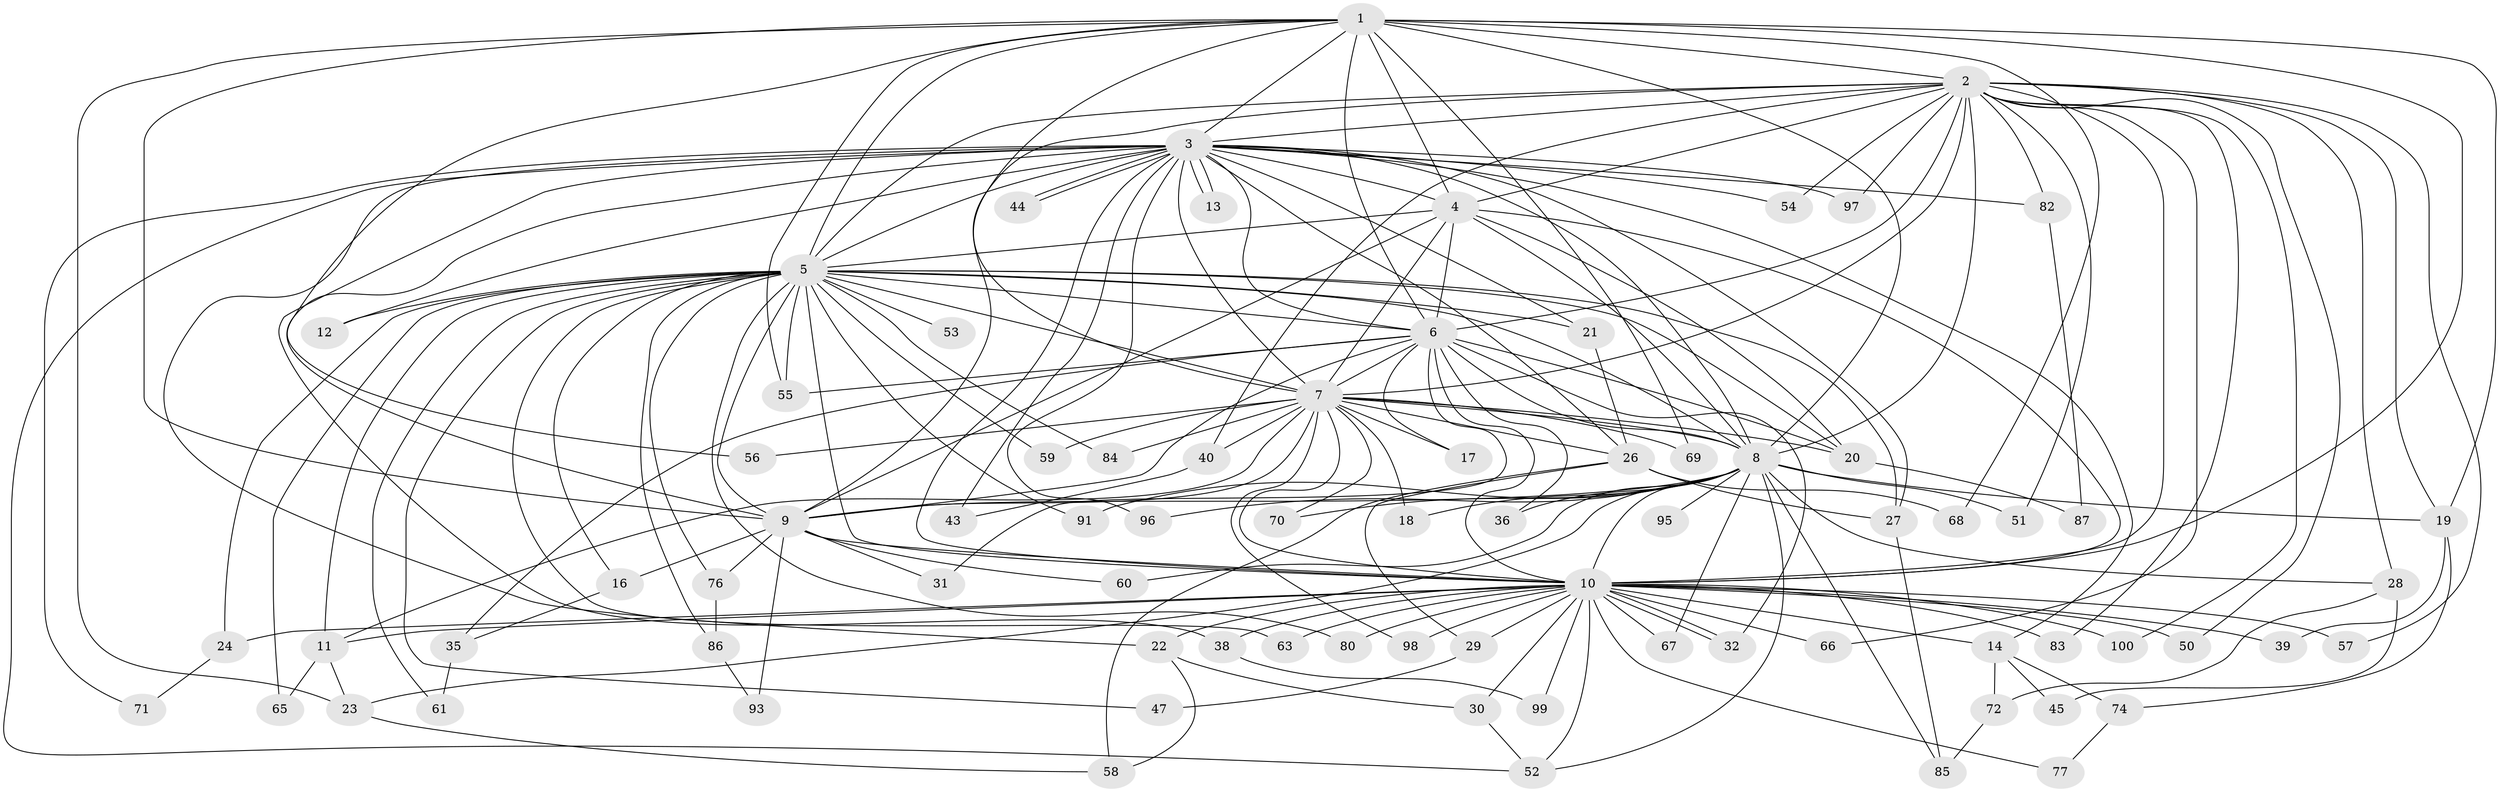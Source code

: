 // original degree distribution, {16: 0.02, 22: 0.02, 28: 0.01, 12: 0.01, 31: 0.01, 25: 0.01, 15: 0.01, 33: 0.01, 5: 0.03, 2: 0.57, 3: 0.22, 4: 0.07, 7: 0.01}
// Generated by graph-tools (version 1.1) at 2025/11/02/21/25 10:11:08]
// undirected, 78 vertices, 192 edges
graph export_dot {
graph [start="1"]
  node [color=gray90,style=filled];
  1 [super="+92"];
  2 [super="+49"];
  3 [super="+46"];
  4 [super="+73"];
  5 [super="+37"];
  6 [super="+48"];
  7 [super="+62"];
  8 [super="+88"];
  9 [super="+25"];
  10 [super="+79"];
  11 [super="+15"];
  12;
  13;
  14;
  16;
  17;
  18;
  19 [super="+34"];
  20 [super="+41"];
  21;
  22;
  23 [super="+42"];
  24 [super="+33"];
  26 [super="+90"];
  27 [super="+75"];
  28;
  29;
  30;
  31;
  32;
  35;
  36;
  38;
  39;
  40;
  43;
  44;
  45;
  47;
  50;
  51;
  52 [super="+78"];
  53;
  54;
  55 [super="+94"];
  56;
  57 [super="+81"];
  58 [super="+64"];
  59;
  60;
  61;
  63;
  65;
  66;
  67;
  68;
  69;
  70;
  71;
  72 [super="+89"];
  74;
  76;
  77;
  80;
  82;
  83;
  84;
  85;
  86;
  87;
  91;
  93;
  95;
  96;
  97;
  98;
  99;
  100;
  1 -- 2 [weight=2];
  1 -- 3;
  1 -- 4;
  1 -- 5;
  1 -- 6;
  1 -- 7;
  1 -- 8;
  1 -- 9;
  1 -- 10;
  1 -- 19;
  1 -- 23;
  1 -- 55;
  1 -- 56;
  1 -- 68;
  1 -- 69;
  2 -- 3;
  2 -- 4 [weight=2];
  2 -- 5;
  2 -- 6;
  2 -- 7;
  2 -- 8;
  2 -- 9;
  2 -- 10;
  2 -- 28;
  2 -- 40;
  2 -- 50;
  2 -- 51;
  2 -- 57;
  2 -- 66;
  2 -- 82;
  2 -- 83;
  2 -- 97;
  2 -- 100;
  2 -- 54;
  2 -- 19;
  3 -- 4;
  3 -- 5 [weight=2];
  3 -- 6;
  3 -- 7;
  3 -- 8;
  3 -- 9;
  3 -- 10;
  3 -- 12;
  3 -- 13;
  3 -- 13;
  3 -- 14;
  3 -- 21;
  3 -- 22;
  3 -- 38;
  3 -- 43;
  3 -- 44;
  3 -- 44;
  3 -- 54;
  3 -- 71;
  3 -- 82;
  3 -- 96;
  3 -- 97;
  3 -- 27;
  3 -- 52;
  3 -- 26;
  4 -- 5;
  4 -- 6;
  4 -- 7;
  4 -- 8;
  4 -- 9 [weight=2];
  4 -- 10;
  4 -- 20;
  5 -- 6;
  5 -- 7;
  5 -- 8 [weight=3];
  5 -- 9;
  5 -- 10;
  5 -- 11;
  5 -- 12;
  5 -- 16;
  5 -- 20;
  5 -- 21;
  5 -- 24 [weight=2];
  5 -- 27;
  5 -- 47;
  5 -- 53 [weight=2];
  5 -- 59;
  5 -- 61;
  5 -- 65;
  5 -- 76;
  5 -- 80;
  5 -- 84;
  5 -- 86;
  5 -- 91;
  5 -- 63;
  5 -- 55;
  6 -- 7;
  6 -- 8;
  6 -- 9;
  6 -- 10;
  6 -- 17;
  6 -- 20;
  6 -- 31;
  6 -- 35;
  6 -- 36;
  6 -- 55;
  6 -- 32;
  7 -- 8;
  7 -- 9;
  7 -- 10 [weight=2];
  7 -- 11;
  7 -- 17;
  7 -- 18;
  7 -- 26;
  7 -- 40;
  7 -- 56;
  7 -- 59;
  7 -- 69;
  7 -- 70;
  7 -- 84;
  7 -- 98;
  7 -- 20;
  8 -- 9;
  8 -- 10;
  8 -- 18;
  8 -- 19;
  8 -- 23;
  8 -- 28;
  8 -- 36;
  8 -- 51;
  8 -- 52;
  8 -- 60;
  8 -- 67;
  8 -- 70;
  8 -- 85;
  8 -- 91;
  8 -- 95 [weight=2];
  8 -- 96;
  9 -- 10;
  9 -- 16;
  9 -- 31;
  9 -- 60;
  9 -- 76;
  9 -- 93;
  10 -- 14;
  10 -- 22;
  10 -- 24;
  10 -- 29;
  10 -- 30;
  10 -- 32;
  10 -- 32;
  10 -- 38;
  10 -- 39;
  10 -- 50;
  10 -- 57 [weight=2];
  10 -- 63;
  10 -- 66;
  10 -- 67;
  10 -- 77;
  10 -- 80;
  10 -- 83;
  10 -- 98;
  10 -- 99;
  10 -- 100;
  10 -- 52;
  10 -- 11;
  11 -- 65;
  11 -- 23;
  14 -- 45;
  14 -- 72;
  14 -- 74;
  16 -- 35;
  19 -- 39;
  19 -- 74;
  20 -- 87;
  21 -- 26;
  22 -- 30;
  22 -- 58;
  23 -- 58;
  24 -- 71;
  26 -- 27;
  26 -- 29;
  26 -- 58;
  26 -- 68;
  27 -- 85;
  28 -- 45;
  28 -- 72;
  29 -- 47;
  30 -- 52;
  35 -- 61;
  38 -- 99;
  40 -- 43;
  72 -- 85;
  74 -- 77;
  76 -- 86;
  82 -- 87;
  86 -- 93;
}
